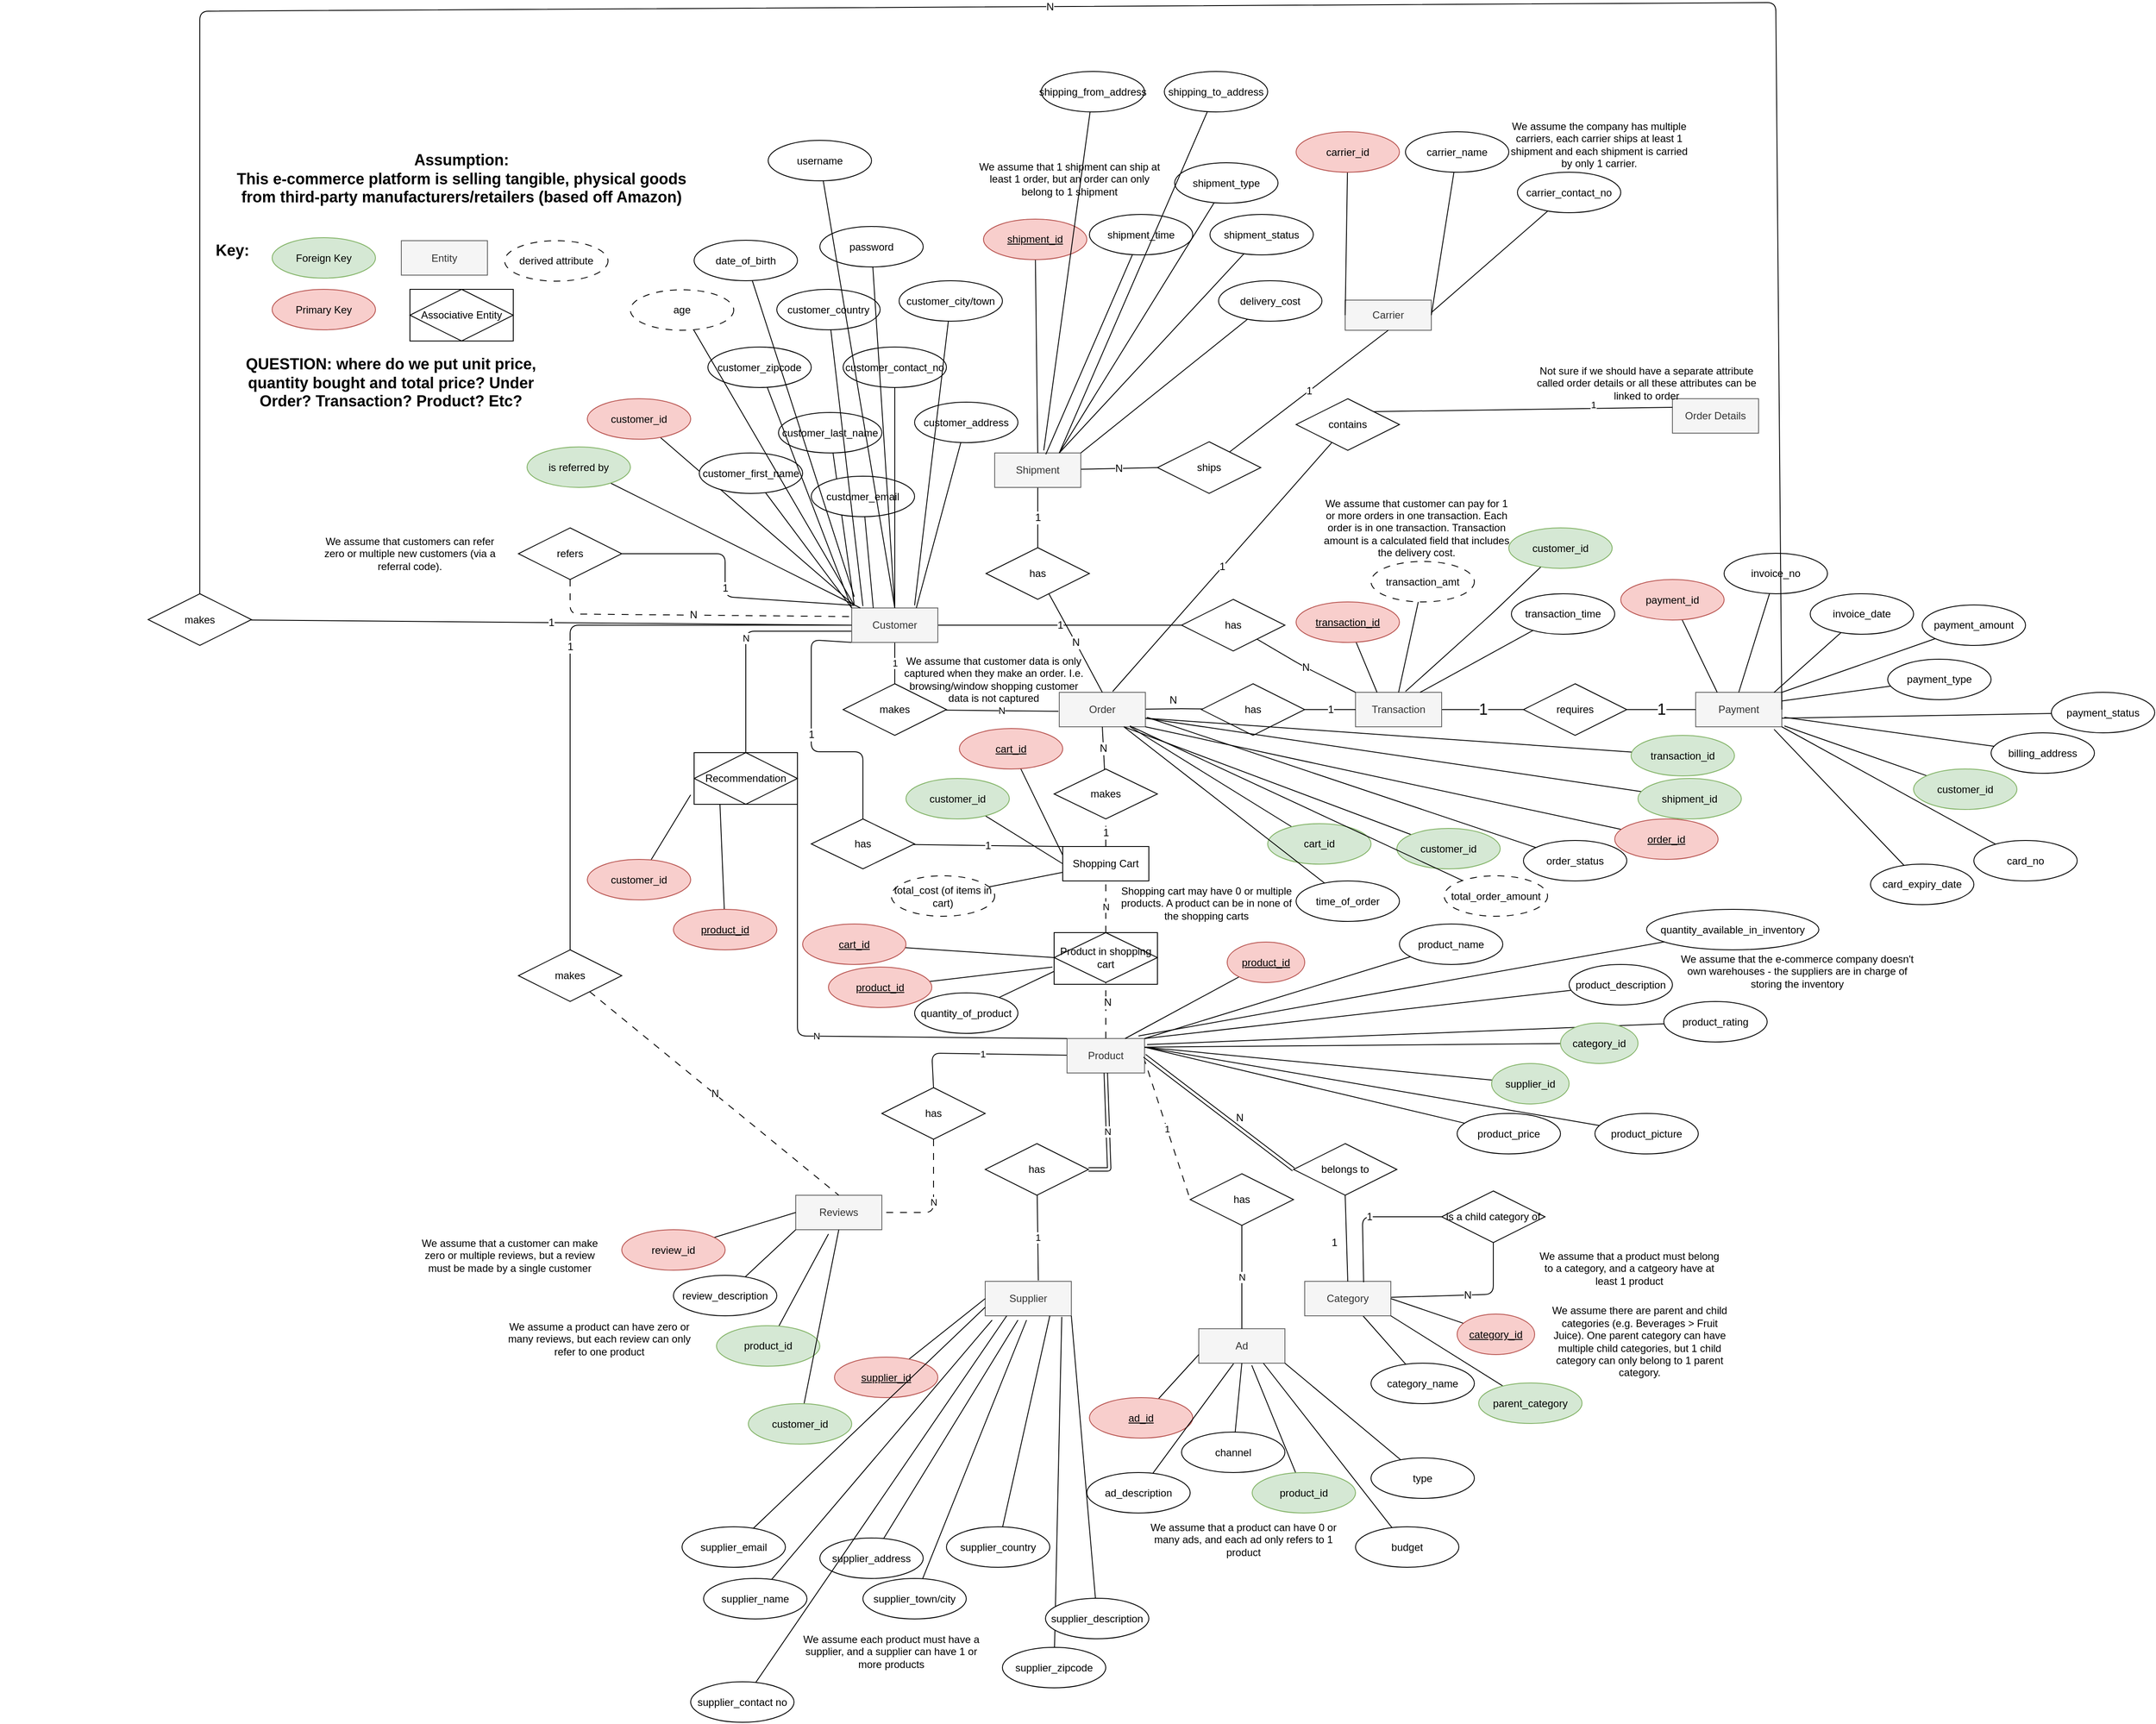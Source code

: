 <mxfile>
    <diagram id="CGE-V-YyImQBMw3J6Rf1" name="Page-1">
        <mxGraphModel dx="2650" dy="1699" grid="1" gridSize="10" guides="1" tooltips="1" connect="1" arrows="1" fold="1" page="1" pageScale="1" pageWidth="850" pageHeight="1100" math="0" shadow="0">
            <root>
                <mxCell id="0"/>
                <mxCell id="1" parent="0"/>
                <mxCell id="259" value="" style="rounded=0;whiteSpace=wrap;html=1;" parent="1" vertex="1">
                    <mxGeometry x="-886" y="-7" width="120" height="60" as="geometry"/>
                </mxCell>
                <mxCell id="159" value="" style="rounded=0;whiteSpace=wrap;html=1;fontSize=12;" parent="1" vertex="1">
                    <mxGeometry x="-138" y="740" width="120" height="60" as="geometry"/>
                </mxCell>
                <mxCell id="66" value="1" style="edgeStyle=none;html=1;entryX=0.5;entryY=0;entryDx=0;entryDy=0;endArrow=none;endFill=0;" parent="1" source="2" target="64" edge="1">
                    <mxGeometry relative="1" as="geometry"/>
                </mxCell>
                <mxCell id="68" value="N" style="edgeStyle=none;html=1;entryX=0.5;entryY=0;entryDx=0;entryDy=0;endArrow=none;endFill=0;" parent="1" target="34" edge="1">
                    <mxGeometry relative="1" as="geometry">
                        <Array as="points">
                            <mxPoint x="-496" y="390"/>
                        </Array>
                        <mxPoint x="-370" y="390" as="sourcePoint"/>
                    </mxGeometry>
                </mxCell>
                <mxCell id="214" value="1" style="edgeStyle=none;html=1;entryX=0.5;entryY=0;entryDx=0;entryDy=0;fontSize=12;endArrow=none;endFill=0;exitX=0;exitY=1;exitDx=0;exitDy=0;" parent="1" source="2" target="212" edge="1">
                    <mxGeometry relative="1" as="geometry">
                        <Array as="points">
                            <mxPoint x="-420" y="400"/>
                            <mxPoint x="-420" y="530"/>
                            <mxPoint x="-360" y="530"/>
                        </Array>
                    </mxGeometry>
                </mxCell>
                <mxCell id="219" value="1" style="edgeStyle=none;html=1;fontSize=12;endArrow=none;endFill=0;" parent="1" source="2" target="216" edge="1">
                    <mxGeometry relative="1" as="geometry"/>
                </mxCell>
                <mxCell id="251" value="1" style="edgeStyle=none;html=1;entryX=1;entryY=0.5;entryDx=0;entryDy=0;fontSize=12;endArrow=none;endFill=0;" parent="1" target="248" edge="1">
                    <mxGeometry relative="1" as="geometry">
                        <mxPoint x="-370" y="360" as="sourcePoint"/>
                        <Array as="points">
                            <mxPoint x="-520" y="350"/>
                            <mxPoint x="-520" y="300"/>
                        </Array>
                    </mxGeometry>
                </mxCell>
                <mxCell id="2" value="Customer" style="whiteSpace=wrap;html=1;align=center;fillColor=#f5f5f5;fontColor=#333333;strokeColor=#666666;" parent="1" vertex="1">
                    <mxGeometry x="-373" y="363" width="100" height="40" as="geometry"/>
                </mxCell>
                <mxCell id="41" value="1" style="edgeStyle=none;html=1;entryX=0.5;entryY=0;entryDx=0;entryDy=0;endArrow=none;endFill=0;" parent="1" source="3" target="40" edge="1">
                    <mxGeometry relative="1" as="geometry">
                        <Array as="points">
                            <mxPoint x="-280" y="880"/>
                        </Array>
                    </mxGeometry>
                </mxCell>
                <mxCell id="56" value="1" style="edgeStyle=none;html=1;entryX=0;entryY=0.5;entryDx=0;entryDy=0;endArrow=none;endFill=0;dashed=1;dashPattern=8 8;" parent="1" target="55" edge="1">
                    <mxGeometry relative="1" as="geometry">
                        <mxPoint x="-34" y="885" as="sourcePoint"/>
                    </mxGeometry>
                </mxCell>
                <mxCell id="83" style="edgeStyle=none;html=1;entryX=0.5;entryY=1;entryDx=0;entryDy=0;fontSize=18;endArrow=none;endFill=0;dashed=1;dashPattern=8 8;" parent="1" source="3" target="49" edge="1">
                    <mxGeometry relative="1" as="geometry"/>
                </mxCell>
                <mxCell id="99" value="N" style="edgeLabel;html=1;align=center;verticalAlign=middle;resizable=0;points=[];fontSize=12;" parent="83" vertex="1" connectable="0">
                    <mxGeometry x="0.297" y="-2" relative="1" as="geometry">
                        <mxPoint as="offset"/>
                    </mxGeometry>
                </mxCell>
                <mxCell id="3" value="Product" style="whiteSpace=wrap;html=1;align=center;fillColor=#f5f5f5;fontColor=#333333;strokeColor=#666666;" parent="1" vertex="1">
                    <mxGeometry x="-123" y="863" width="90" height="40" as="geometry"/>
                </mxCell>
                <mxCell id="78" value="N" style="edgeStyle=none;html=1;fontSize=12;endArrow=none;endFill=0;" parent="1" source="4" target="77" edge="1">
                    <mxGeometry x="-0.033" y="10" relative="1" as="geometry">
                        <Array as="points">
                            <mxPoint x="10" y="480"/>
                        </Array>
                        <mxPoint as="offset"/>
                    </mxGeometry>
                </mxCell>
                <mxCell id="4" value="Order" style="whiteSpace=wrap;html=1;align=center;fillColor=#f5f5f5;fontColor=#333333;strokeColor=#666666;" parent="1" vertex="1">
                    <mxGeometry x="-132" y="461" width="100" height="40" as="geometry"/>
                </mxCell>
                <mxCell id="7" value="Supplier" style="whiteSpace=wrap;html=1;align=center;fillColor=#f5f5f5;fontColor=#333333;strokeColor=#666666;" parent="1" vertex="1">
                    <mxGeometry x="-218" y="1145" width="100" height="40" as="geometry"/>
                </mxCell>
                <mxCell id="102" style="edgeStyle=none;html=1;endArrow=none;endFill=0;" parent="1" source="8" target="101" edge="1">
                    <mxGeometry relative="1" as="geometry"/>
                </mxCell>
                <mxCell id="235" value="N" style="edgeStyle=none;html=1;entryX=0.5;entryY=1;entryDx=0;entryDy=0;fontSize=12;endArrow=none;endFill=0;" parent="1" source="8" target="234" edge="1">
                    <mxGeometry relative="1" as="geometry">
                        <Array as="points">
                            <mxPoint x="372" y="1160"/>
                        </Array>
                    </mxGeometry>
                </mxCell>
                <mxCell id="8" value="Category" style="whiteSpace=wrap;html=1;align=center;fillColor=#f5f5f5;fontColor=#333333;strokeColor=#666666;" parent="1" vertex="1">
                    <mxGeometry x="153" y="1145" width="100" height="40" as="geometry"/>
                </mxCell>
                <mxCell id="9" value="Ad" style="whiteSpace=wrap;html=1;align=center;fillColor=#f5f5f5;fontColor=#333333;strokeColor=#666666;" parent="1" vertex="1">
                    <mxGeometry x="30" y="1200" width="100" height="40" as="geometry"/>
                </mxCell>
                <mxCell id="10" value="belongs to" style="shape=rhombus;perimeter=rhombusPerimeter;whiteSpace=wrap;html=1;align=center;" parent="1" vertex="1">
                    <mxGeometry x="140" y="985" width="120" height="60" as="geometry"/>
                </mxCell>
                <mxCell id="21" value="" style="endArrow=none;html=1;rounded=0;exitX=0.5;exitY=1;exitDx=0;exitDy=0;entryX=0.5;entryY=0;entryDx=0;entryDy=0;" parent="1" source="10" target="8" edge="1">
                    <mxGeometry relative="1" as="geometry">
                        <mxPoint x="162" y="903" as="sourcePoint"/>
                        <mxPoint x="322" y="903" as="targetPoint"/>
                    </mxGeometry>
                </mxCell>
                <mxCell id="22" value="1" style="resizable=0;html=1;align=right;verticalAlign=bottom;" parent="21" connectable="0" vertex="1">
                    <mxGeometry x="1" relative="1" as="geometry">
                        <mxPoint x="-11" y="-36" as="offset"/>
                    </mxGeometry>
                </mxCell>
                <mxCell id="23" value="" style="endArrow=none;html=1;rounded=0;exitX=0;exitY=0.5;exitDx=0;exitDy=0;entryX=1;entryY=0.5;entryDx=0;entryDy=0;shape=link;" parent="1" source="10" target="3" edge="1">
                    <mxGeometry relative="1" as="geometry">
                        <mxPoint x="-28" y="883" as="sourcePoint"/>
                        <mxPoint x="42" y="933" as="targetPoint"/>
                        <Array as="points"/>
                    </mxGeometry>
                </mxCell>
                <mxCell id="24" value="N" style="resizable=0;html=1;align=right;verticalAlign=bottom;" parent="23" connectable="0" vertex="1">
                    <mxGeometry x="1" relative="1" as="geometry">
                        <mxPoint x="115" y="80" as="offset"/>
                    </mxGeometry>
                </mxCell>
                <mxCell id="80" value="1" style="edgeStyle=none;html=1;fontSize=18;endArrow=none;endFill=0;" parent="1" source="25" target="76" edge="1">
                    <mxGeometry relative="1" as="geometry"/>
                </mxCell>
                <mxCell id="25" value="Transaction" style="whiteSpace=wrap;html=1;align=center;fillColor=#f5f5f5;fontColor=#333333;strokeColor=#666666;" parent="1" vertex="1">
                    <mxGeometry x="212" y="461" width="100" height="40" as="geometry"/>
                </mxCell>
                <mxCell id="26" value="Payment" style="whiteSpace=wrap;html=1;align=center;fillColor=#f5f5f5;fontColor=#333333;strokeColor=#666666;" parent="1" vertex="1">
                    <mxGeometry x="607" y="461" width="100" height="40" as="geometry"/>
                </mxCell>
                <mxCell id="27" value="Order Details" style="whiteSpace=wrap;html=1;align=center;fillColor=#f5f5f5;fontColor=#333333;strokeColor=#666666;" parent="1" vertex="1">
                    <mxGeometry x="580" y="120" width="100" height="40" as="geometry"/>
                </mxCell>
                <mxCell id="85" value="1" style="edgeStyle=none;html=1;fontSize=12;endArrow=none;endFill=0;dashed=1;dashPattern=8 8;" parent="1" source="28" target="84" edge="1">
                    <mxGeometry relative="1" as="geometry"/>
                </mxCell>
                <mxCell id="28" value="Shopping Cart" style="whiteSpace=wrap;html=1;align=center;" parent="1" vertex="1">
                    <mxGeometry x="-128" y="640" width="100" height="40" as="geometry"/>
                </mxCell>
                <mxCell id="71" value="1" style="edgeStyle=none;html=1;fontSize=12;endArrow=none;endFill=0;" parent="1" source="29" target="67" edge="1">
                    <mxGeometry relative="1" as="geometry"/>
                </mxCell>
                <mxCell id="224" value="N" style="edgeStyle=none;html=1;entryX=0;entryY=0.5;entryDx=0;entryDy=0;fontSize=12;endArrow=none;endFill=0;" parent="1" source="29" target="223" edge="1">
                    <mxGeometry relative="1" as="geometry"/>
                </mxCell>
                <mxCell id="29" value="Shipment" style="whiteSpace=wrap;html=1;align=center;fillColor=#f5f5f5;fontColor=#333333;strokeColor=#666666;" parent="1" vertex="1">
                    <mxGeometry x="-207" y="183" width="100" height="40" as="geometry"/>
                </mxCell>
                <mxCell id="30" value="Reviews" style="whiteSpace=wrap;html=1;align=center;fillColor=#f5f5f5;fontColor=#333333;strokeColor=#666666;" parent="1" vertex="1">
                    <mxGeometry x="-438" y="1045" width="100" height="40" as="geometry"/>
                </mxCell>
                <mxCell id="33" value="" style="rounded=0;whiteSpace=wrap;html=1;" parent="1" vertex="1">
                    <mxGeometry x="-556" y="531" width="120" height="60" as="geometry"/>
                </mxCell>
                <mxCell id="69" value="N" style="edgeStyle=none;html=1;entryX=0;entryY=0;entryDx=0;entryDy=0;exitX=1;exitY=1;exitDx=0;exitDy=0;endArrow=none;endFill=0;" parent="1" source="33" target="3" edge="1">
                    <mxGeometry relative="1" as="geometry">
                        <Array as="points">
                            <mxPoint x="-436" y="860"/>
                        </Array>
                    </mxGeometry>
                </mxCell>
                <mxCell id="34" value="Recommendation" style="rhombus;whiteSpace=wrap;html=1;" parent="1" vertex="1">
                    <mxGeometry x="-556" y="531" width="120" height="60" as="geometry"/>
                </mxCell>
                <mxCell id="42" value="N" style="edgeStyle=none;html=1;entryX=1;entryY=0.5;entryDx=0;entryDy=0;endArrow=none;endFill=0;dashed=1;dashPattern=8 8;" parent="1" source="40" target="30" edge="1">
                    <mxGeometry relative="1" as="geometry">
                        <Array as="points">
                            <mxPoint x="-278" y="1065"/>
                        </Array>
                    </mxGeometry>
                </mxCell>
                <mxCell id="40" value="has&lt;br&gt;" style="shape=rhombus;perimeter=rhombusPerimeter;whiteSpace=wrap;html=1;align=center;" parent="1" vertex="1">
                    <mxGeometry x="-338" y="920" width="120" height="60" as="geometry"/>
                </mxCell>
                <mxCell id="44" value="1" style="edgeStyle=none;html=1;entryX=0.617;entryY=-0.026;entryDx=0;entryDy=0;entryPerimeter=0;endArrow=none;endFill=0;" parent="1" source="43" target="7" edge="1">
                    <mxGeometry relative="1" as="geometry"/>
                </mxCell>
                <mxCell id="47" value="N" style="edgeStyle=none;html=1;entryX=0.5;entryY=1;entryDx=0;entryDy=0;endArrow=none;endFill=0;shape=link;" parent="1" source="43" target="3" edge="1">
                    <mxGeometry relative="1" as="geometry">
                        <Array as="points">
                            <mxPoint x="-74" y="1015"/>
                        </Array>
                    </mxGeometry>
                </mxCell>
                <mxCell id="43" value="has&lt;br&gt;" style="shape=rhombus;perimeter=rhombusPerimeter;whiteSpace=wrap;html=1;align=center;" parent="1" vertex="1">
                    <mxGeometry x="-218" y="985" width="120" height="60" as="geometry"/>
                </mxCell>
                <mxCell id="51" value="N" style="edgeStyle=none;html=1;endArrow=none;endFill=0;dashed=1;dashPattern=8 8;" parent="1" source="49" target="28" edge="1">
                    <mxGeometry relative="1" as="geometry"/>
                </mxCell>
                <mxCell id="49" value="Product in shopping cart" style="shape=rhombus;perimeter=rhombusPerimeter;whiteSpace=wrap;html=1;align=center;" parent="1" vertex="1">
                    <mxGeometry x="-138" y="740" width="120" height="58" as="geometry"/>
                </mxCell>
                <mxCell id="57" value="N" style="edgeStyle=none;html=1;entryX=0.5;entryY=0;entryDx=0;entryDy=0;endArrow=none;endFill=0;" parent="1" source="55" target="9" edge="1">
                    <mxGeometry relative="1" as="geometry"/>
                </mxCell>
                <mxCell id="55" value="has" style="shape=rhombus;perimeter=rhombusPerimeter;whiteSpace=wrap;html=1;align=center;" parent="1" vertex="1">
                    <mxGeometry x="20" y="1020" width="120" height="60" as="geometry"/>
                </mxCell>
                <mxCell id="65" value="N" style="edgeStyle=none;html=1;endArrow=none;endFill=0;" parent="1" source="64" edge="1">
                    <mxGeometry relative="1" as="geometry">
                        <mxPoint x="-133" y="483" as="targetPoint"/>
                    </mxGeometry>
                </mxCell>
                <mxCell id="64" value="makes" style="shape=rhombus;perimeter=rhombusPerimeter;whiteSpace=wrap;html=1;align=center;" parent="1" vertex="1">
                    <mxGeometry x="-383" y="451" width="120" height="60" as="geometry"/>
                </mxCell>
                <mxCell id="72" value="N" style="edgeStyle=none;html=1;entryX=0.5;entryY=0;entryDx=0;entryDy=0;fontSize=12;endArrow=none;endFill=0;" parent="1" source="67" target="4" edge="1">
                    <mxGeometry relative="1" as="geometry">
                        <Array as="points">
                            <mxPoint x="-113" y="403"/>
                        </Array>
                    </mxGeometry>
                </mxCell>
                <mxCell id="67" value="has" style="shape=rhombus;perimeter=rhombusPerimeter;whiteSpace=wrap;html=1;align=center;" parent="1" vertex="1">
                    <mxGeometry x="-217" y="293" width="120" height="60" as="geometry"/>
                </mxCell>
                <mxCell id="70" value="Assumption:&lt;br style=&quot;font-size: 18px;&quot;&gt;This e-commerce platform is selling tangible, physical goods from third-party manufacturers/retailers (based off Amazon)" style="text;html=1;strokeColor=none;fillColor=none;align=center;verticalAlign=middle;whiteSpace=wrap;rounded=0;fontSize=18;fontStyle=1" parent="1" vertex="1">
                    <mxGeometry x="-1096" y="-150" width="540" height="30" as="geometry"/>
                </mxCell>
                <mxCell id="75" style="edgeStyle=none;html=1;exitX=1;exitY=0;exitDx=0;exitDy=0;entryX=0;entryY=0.25;entryDx=0;entryDy=0;fontSize=18;endArrow=none;endFill=0;" parent="1" source="73" target="27" edge="1">
                    <mxGeometry relative="1" as="geometry"/>
                </mxCell>
                <mxCell id="100" value="1" style="edgeLabel;html=1;align=center;verticalAlign=middle;resizable=0;points=[];" parent="75" vertex="1" connectable="0">
                    <mxGeometry x="0.471" y="5" relative="1" as="geometry">
                        <mxPoint as="offset"/>
                    </mxGeometry>
                </mxCell>
                <mxCell id="173" value="1" style="edgeStyle=none;html=1;fontSize=12;endArrow=none;endFill=0;" parent="1" source="73" edge="1">
                    <mxGeometry relative="1" as="geometry">
                        <mxPoint x="-70" y="460" as="targetPoint"/>
                    </mxGeometry>
                </mxCell>
                <mxCell id="73" value="contains" style="shape=rhombus;perimeter=rhombusPerimeter;whiteSpace=wrap;html=1;align=center;" parent="1" vertex="1">
                    <mxGeometry x="143" y="120" width="120" height="60" as="geometry"/>
                </mxCell>
                <mxCell id="81" value="1" style="edgeStyle=none;html=1;entryX=0;entryY=0.5;entryDx=0;entryDy=0;fontSize=18;endArrow=none;endFill=0;" parent="1" source="76" target="26" edge="1">
                    <mxGeometry relative="1" as="geometry"/>
                </mxCell>
                <mxCell id="76" value="requires" style="shape=rhombus;perimeter=rhombusPerimeter;whiteSpace=wrap;html=1;align=center;" parent="1" vertex="1">
                    <mxGeometry x="407" y="451" width="120" height="60" as="geometry"/>
                </mxCell>
                <mxCell id="79" value="1" style="edgeStyle=none;html=1;entryX=0;entryY=0.5;entryDx=0;entryDy=0;fontSize=12;endArrow=none;endFill=0;" parent="1" source="77" target="25" edge="1">
                    <mxGeometry relative="1" as="geometry"/>
                </mxCell>
                <mxCell id="77" value="has" style="shape=rhombus;perimeter=rhombusPerimeter;whiteSpace=wrap;html=1;align=center;" parent="1" vertex="1">
                    <mxGeometry x="33" y="451" width="120" height="60" as="geometry"/>
                </mxCell>
                <mxCell id="86" value="N" style="edgeStyle=none;html=1;fontSize=12;endArrow=none;endFill=0;entryX=0.5;entryY=1;entryDx=0;entryDy=0;" parent="1" source="84" target="4" edge="1">
                    <mxGeometry relative="1" as="geometry">
                        <mxPoint x="-78" y="510" as="targetPoint"/>
                    </mxGeometry>
                </mxCell>
                <mxCell id="84" value="makes" style="shape=rhombus;perimeter=rhombusPerimeter;whiteSpace=wrap;html=1;align=center;" parent="1" vertex="1">
                    <mxGeometry x="-138" y="550" width="120" height="58" as="geometry"/>
                </mxCell>
                <mxCell id="94" style="edgeStyle=none;html=1;entryX=0.75;entryY=0;entryDx=0;entryDy=0;fontSize=12;endArrow=none;endFill=0;" parent="1" source="87" target="3" edge="1">
                    <mxGeometry relative="1" as="geometry"/>
                </mxCell>
                <mxCell id="87" value="product_id" style="ellipse;whiteSpace=wrap;html=1;fontSize=12;fontStyle=4;fillColor=#f8cecc;strokeColor=#b85450;" parent="1" vertex="1">
                    <mxGeometry x="63" y="751" width="90" height="47" as="geometry"/>
                </mxCell>
                <mxCell id="90" value="1" style="edgeStyle=none;html=1;entryX=0;entryY=0.5;entryDx=0;entryDy=0;fontSize=12;endArrow=none;endFill=0;" parent="1" source="89" target="2" edge="1">
                    <mxGeometry relative="1" as="geometry">
                        <Array as="points">
                            <mxPoint x="-700" y="383"/>
                        </Array>
                    </mxGeometry>
                </mxCell>
                <mxCell id="91" value="N" style="edgeStyle=none;html=1;entryX=0.5;entryY=0;entryDx=0;entryDy=0;fontSize=12;endArrow=none;endFill=0;dashed=1;dashPattern=8 8;" parent="1" source="89" target="30" edge="1">
                    <mxGeometry relative="1" as="geometry"/>
                </mxCell>
                <mxCell id="89" value="makes" style="shape=rhombus;perimeter=rhombusPerimeter;whiteSpace=wrap;html=1;align=center;" parent="1" vertex="1">
                    <mxGeometry x="-760" y="760" width="120" height="60" as="geometry"/>
                </mxCell>
                <mxCell id="95" style="edgeStyle=none;html=1;entryX=1;entryY=0;entryDx=0;entryDy=0;fontSize=12;endArrow=none;endFill=0;" parent="1" source="92" target="3" edge="1">
                    <mxGeometry relative="1" as="geometry"/>
                </mxCell>
                <mxCell id="96" style="edgeStyle=none;html=1;entryX=1;entryY=0.25;entryDx=0;entryDy=0;fontSize=12;endArrow=none;endFill=0;" parent="1" source="93" target="3" edge="1">
                    <mxGeometry relative="1" as="geometry"/>
                </mxCell>
                <mxCell id="98" style="edgeStyle=none;html=1;entryX=1;entryY=0.5;entryDx=0;entryDy=0;fontSize=12;endArrow=none;endFill=0;" parent="1" source="97" target="8" edge="1">
                    <mxGeometry relative="1" as="geometry"/>
                </mxCell>
                <mxCell id="97" value="category_id" style="ellipse;whiteSpace=wrap;html=1;fontSize=12;fontStyle=4;fillColor=#f8cecc;strokeColor=#b85450;" parent="1" vertex="1">
                    <mxGeometry x="330" y="1183" width="90" height="47" as="geometry"/>
                </mxCell>
                <mxCell id="101" value="category_name" style="ellipse;whiteSpace=wrap;html=1;fontSize=12;" parent="1" vertex="1">
                    <mxGeometry x="230" y="1240" width="120" height="47" as="geometry"/>
                </mxCell>
                <mxCell id="104" style="edgeStyle=none;html=1;entryX=1;entryY=0;entryDx=0;entryDy=0;endArrow=none;endFill=0;" parent="1" source="103" target="3" edge="1">
                    <mxGeometry relative="1" as="geometry"/>
                </mxCell>
                <mxCell id="103" value="product_name" style="ellipse;whiteSpace=wrap;html=1;fontSize=12;" parent="1" vertex="1">
                    <mxGeometry x="263" y="730" width="120" height="47" as="geometry"/>
                </mxCell>
                <mxCell id="92" value="product_description" style="ellipse;whiteSpace=wrap;html=1;fontSize=12;" parent="1" vertex="1">
                    <mxGeometry x="460" y="777" width="120" height="47" as="geometry"/>
                </mxCell>
                <mxCell id="107" style="edgeStyle=none;html=1;entryX=1;entryY=0.25;entryDx=0;entryDy=0;endArrow=none;endFill=0;" parent="1" source="105" target="3" edge="1">
                    <mxGeometry relative="1" as="geometry"/>
                </mxCell>
                <mxCell id="105" value="product_price" style="ellipse;whiteSpace=wrap;html=1;fontSize=12;" parent="1" vertex="1">
                    <mxGeometry x="330" y="950" width="120" height="47" as="geometry"/>
                </mxCell>
                <mxCell id="108" style="edgeStyle=none;html=1;endArrow=none;endFill=0;" parent="1" source="106" edge="1">
                    <mxGeometry relative="1" as="geometry">
                        <mxPoint x="-30" y="870" as="targetPoint"/>
                    </mxGeometry>
                </mxCell>
                <mxCell id="106" value="product_rating" style="ellipse;whiteSpace=wrap;html=1;fontSize=12;" parent="1" vertex="1">
                    <mxGeometry x="570" y="820" width="120" height="47" as="geometry"/>
                </mxCell>
                <mxCell id="93" value="category_id" style="ellipse;whiteSpace=wrap;html=1;fontSize=12;fillColor=#d5e8d4;strokeColor=#82b366;" parent="1" vertex="1">
                    <mxGeometry x="450" y="845" width="90" height="47" as="geometry"/>
                </mxCell>
                <mxCell id="116" style="edgeStyle=none;html=1;entryX=0;entryY=0.75;entryDx=0;entryDy=0;endArrow=none;endFill=0;" parent="1" source="109" target="9" edge="1">
                    <mxGeometry relative="1" as="geometry"/>
                </mxCell>
                <mxCell id="109" value="ad_id" style="ellipse;whiteSpace=wrap;html=1;fontSize=12;fontStyle=4;fillColor=#f8cecc;strokeColor=#b85450;" parent="1" vertex="1">
                    <mxGeometry x="-97" y="1280" width="120" height="47" as="geometry"/>
                </mxCell>
                <mxCell id="118" style="edgeStyle=none;html=1;entryX=0.75;entryY=1;entryDx=0;entryDy=0;endArrow=none;endFill=0;" parent="1" source="110" target="9" edge="1">
                    <mxGeometry relative="1" as="geometry"/>
                </mxCell>
                <mxCell id="110" value="budget" style="ellipse;whiteSpace=wrap;html=1;fontSize=12;" parent="1" vertex="1">
                    <mxGeometry x="212" y="1430" width="120" height="47" as="geometry"/>
                </mxCell>
                <mxCell id="117" style="edgeStyle=none;html=1;entryX=0.5;entryY=1;entryDx=0;entryDy=0;endArrow=none;endFill=0;" parent="1" source="111" target="9" edge="1">
                    <mxGeometry relative="1" as="geometry"/>
                </mxCell>
                <mxCell id="111" value="channel" style="ellipse;whiteSpace=wrap;html=1;fontSize=12;" parent="1" vertex="1">
                    <mxGeometry x="10" y="1320" width="120" height="47" as="geometry"/>
                </mxCell>
                <mxCell id="115" style="edgeStyle=none;html=1;entryX=0.404;entryY=1.014;entryDx=0;entryDy=0;entryPerimeter=0;endArrow=none;endFill=0;" parent="1" source="112" target="9" edge="1">
                    <mxGeometry relative="1" as="geometry"/>
                </mxCell>
                <mxCell id="112" value="ad_description" style="ellipse;whiteSpace=wrap;html=1;fontSize=12;" parent="1" vertex="1">
                    <mxGeometry x="-100" y="1367" width="120" height="47" as="geometry"/>
                </mxCell>
                <mxCell id="114" value="We assume that a product can have 0 or many ads, and each ad only refers to 1 product" style="text;html=1;strokeColor=none;fillColor=none;align=center;verticalAlign=middle;whiteSpace=wrap;rounded=0;" parent="1" vertex="1">
                    <mxGeometry x="-28" y="1430" width="220" height="30" as="geometry"/>
                </mxCell>
                <mxCell id="120" style="edgeStyle=none;html=1;entryX=0.615;entryY=1.06;entryDx=0;entryDy=0;entryPerimeter=0;endArrow=none;endFill=0;" parent="1" source="119" target="9" edge="1">
                    <mxGeometry relative="1" as="geometry"/>
                </mxCell>
                <mxCell id="119" value="product_id" style="ellipse;whiteSpace=wrap;html=1;fontSize=12;fillColor=#d5e8d4;strokeColor=#82b366;" parent="1" vertex="1">
                    <mxGeometry x="92" y="1367" width="120" height="47" as="geometry"/>
                </mxCell>
                <mxCell id="123" style="edgeStyle=none;html=1;entryX=0;entryY=0.5;entryDx=0;entryDy=0;endArrow=none;endFill=0;" parent="1" source="121" target="7" edge="1">
                    <mxGeometry relative="1" as="geometry"/>
                </mxCell>
                <mxCell id="121" value="supplier_id" style="ellipse;whiteSpace=wrap;html=1;fontSize=12;fillColor=#f8cecc;strokeColor=#b85450;fontStyle=4" parent="1" vertex="1">
                    <mxGeometry x="-393" y="1233" width="120" height="47" as="geometry"/>
                </mxCell>
                <mxCell id="124" style="edgeStyle=none;html=1;endArrow=none;endFill=0;" parent="1" source="122" edge="1">
                    <mxGeometry relative="1" as="geometry">
                        <mxPoint x="-210" y="1190" as="targetPoint"/>
                    </mxGeometry>
                </mxCell>
                <mxCell id="122" value="supplier_name" style="ellipse;whiteSpace=wrap;html=1;fontSize=12;" parent="1" vertex="1">
                    <mxGeometry x="-545" y="1490" width="120" height="47" as="geometry"/>
                </mxCell>
                <mxCell id="126" style="edgeStyle=none;html=1;entryX=1;entryY=0.25;entryDx=0;entryDy=0;endArrow=none;endFill=0;" parent="1" source="125" target="3" edge="1">
                    <mxGeometry relative="1" as="geometry"/>
                </mxCell>
                <mxCell id="125" value="supplier_id" style="ellipse;whiteSpace=wrap;html=1;fontSize=12;fillColor=#d5e8d4;strokeColor=#82b366;" parent="1" vertex="1">
                    <mxGeometry x="370" y="892" width="90" height="47" as="geometry"/>
                </mxCell>
                <mxCell id="129" style="edgeStyle=none;html=1;entryX=0;entryY=1;entryDx=0;entryDy=0;endArrow=none;endFill=0;" parent="1" source="128" target="30" edge="1">
                    <mxGeometry relative="1" as="geometry"/>
                </mxCell>
                <mxCell id="128" value="review_description" style="ellipse;whiteSpace=wrap;html=1;fontSize=12;" parent="1" vertex="1">
                    <mxGeometry x="-580" y="1138" width="120" height="47" as="geometry"/>
                </mxCell>
                <mxCell id="131" style="edgeStyle=none;html=1;entryX=0;entryY=0.5;entryDx=0;entryDy=0;endArrow=none;endFill=0;" parent="1" source="130" target="30" edge="1">
                    <mxGeometry relative="1" as="geometry"/>
                </mxCell>
                <mxCell id="130" value="review_id" style="ellipse;whiteSpace=wrap;html=1;fontSize=12;fillColor=#f8cecc;strokeColor=#b85450;" parent="1" vertex="1">
                    <mxGeometry x="-640" y="1085" width="120" height="47" as="geometry"/>
                </mxCell>
                <mxCell id="133" style="edgeStyle=none;html=1;entryX=0.38;entryY=1.125;entryDx=0;entryDy=0;entryPerimeter=0;endArrow=none;endFill=0;" parent="1" source="132" target="30" edge="1">
                    <mxGeometry relative="1" as="geometry"/>
                </mxCell>
                <mxCell id="132" value="product_id" style="ellipse;whiteSpace=wrap;html=1;fontSize=12;fillColor=#d5e8d4;strokeColor=#82b366;" parent="1" vertex="1">
                    <mxGeometry x="-530" y="1196.5" width="120" height="47" as="geometry"/>
                </mxCell>
                <mxCell id="134" value="We assume each product must have a supplier, and a supplier can have 1 or more products" style="text;html=1;strokeColor=none;fillColor=none;align=center;verticalAlign=middle;whiteSpace=wrap;rounded=0;" parent="1" vertex="1">
                    <mxGeometry x="-437" y="1560" width="220" height="30" as="geometry"/>
                </mxCell>
                <mxCell id="135" value="We assume a product can have zero or many reviews, but each review can only refer to one product" style="text;html=1;strokeColor=none;fillColor=none;align=center;verticalAlign=middle;whiteSpace=wrap;rounded=0;" parent="1" vertex="1">
                    <mxGeometry x="-776" y="1196.5" width="220" height="30" as="geometry"/>
                </mxCell>
                <mxCell id="136" value="We assume that a customer can make zero or multiple reviews, but a review must be made by a single customer" style="text;html=1;strokeColor=none;fillColor=none;align=center;verticalAlign=middle;whiteSpace=wrap;rounded=0;" parent="1" vertex="1">
                    <mxGeometry x="-880" y="1100" width="220" height="30" as="geometry"/>
                </mxCell>
                <mxCell id="138" style="edgeStyle=none;html=1;entryX=0.5;entryY=1;entryDx=0;entryDy=0;fontSize=12;endArrow=none;endFill=0;" parent="1" source="137" target="30" edge="1">
                    <mxGeometry relative="1" as="geometry"/>
                </mxCell>
                <mxCell id="137" value="customer_id" style="ellipse;whiteSpace=wrap;html=1;fontSize=12;fillColor=#d5e8d4;strokeColor=#82b366;" parent="1" vertex="1">
                    <mxGeometry x="-493" y="1287" width="120" height="47" as="geometry"/>
                </mxCell>
                <mxCell id="152" style="edgeStyle=none;html=1;fontSize=12;endArrow=none;endFill=0;" parent="1" source="139" edge="1">
                    <mxGeometry relative="1" as="geometry">
                        <mxPoint x="-370" y="360" as="targetPoint"/>
                    </mxGeometry>
                </mxCell>
                <mxCell id="139" value="customer_id" style="ellipse;whiteSpace=wrap;html=1;fontSize=12;fillColor=#f8cecc;strokeColor=#b85450;" parent="1" vertex="1">
                    <mxGeometry x="-680" y="120" width="120" height="47" as="geometry"/>
                </mxCell>
                <mxCell id="151" style="edgeStyle=none;html=1;entryX=0;entryY=0;entryDx=0;entryDy=0;fontSize=12;endArrow=none;endFill=0;" parent="1" source="140" target="2" edge="1">
                    <mxGeometry relative="1" as="geometry"/>
                </mxCell>
                <mxCell id="140" value="customer_first_name" style="ellipse;whiteSpace=wrap;html=1;fontSize=12;" parent="1" vertex="1">
                    <mxGeometry x="-550" y="183" width="120" height="47" as="geometry"/>
                </mxCell>
                <mxCell id="150" style="edgeStyle=none;html=1;fontSize=12;endArrow=none;endFill=0;" parent="1" source="142" edge="1">
                    <mxGeometry relative="1" as="geometry">
                        <mxPoint x="-370" y="360" as="targetPoint"/>
                    </mxGeometry>
                </mxCell>
                <mxCell id="142" value="customer_last_name" style="ellipse;whiteSpace=wrap;html=1;fontSize=12;" parent="1" vertex="1">
                    <mxGeometry x="-458" y="136" width="120" height="47" as="geometry"/>
                </mxCell>
                <mxCell id="147" style="edgeStyle=none;html=1;entryX=0.25;entryY=0;entryDx=0;entryDy=0;fontSize=12;endArrow=none;endFill=0;" parent="1" source="143" target="2" edge="1">
                    <mxGeometry relative="1" as="geometry"/>
                </mxCell>
                <mxCell id="143" value="customer_email" style="ellipse;whiteSpace=wrap;html=1;fontSize=12;" parent="1" vertex="1">
                    <mxGeometry x="-420" y="210" width="120" height="47" as="geometry"/>
                </mxCell>
                <mxCell id="146" value="" style="edgeStyle=none;html=1;fontSize=12;endArrow=none;endFill=0;" parent="1" source="144" target="2" edge="1">
                    <mxGeometry relative="1" as="geometry"/>
                </mxCell>
                <mxCell id="144" value="customer_contact_no" style="ellipse;whiteSpace=wrap;html=1;fontSize=12;" parent="1" vertex="1">
                    <mxGeometry x="-383" y="60" width="120" height="47" as="geometry"/>
                </mxCell>
                <mxCell id="148" style="edgeStyle=none;html=1;entryX=0.75;entryY=0;entryDx=0;entryDy=0;fontSize=12;endArrow=none;endFill=0;" parent="1" source="145" target="2" edge="1">
                    <mxGeometry relative="1" as="geometry"/>
                </mxCell>
                <mxCell id="145" value="customer_address" style="ellipse;whiteSpace=wrap;html=1;fontSize=12;" parent="1" vertex="1">
                    <mxGeometry x="-300" y="124" width="120" height="47" as="geometry"/>
                </mxCell>
                <mxCell id="154" style="edgeStyle=none;html=1;entryX=1;entryY=1;entryDx=0;entryDy=0;fontSize=12;endArrow=none;endFill=0;" parent="1" source="153" target="4" edge="1">
                    <mxGeometry relative="1" as="geometry"/>
                </mxCell>
                <mxCell id="153" value="order_id" style="ellipse;whiteSpace=wrap;html=1;fontSize=12;fillColor=#f8cecc;strokeColor=#b85450;fontStyle=4" parent="1" vertex="1">
                    <mxGeometry x="513" y="608" width="120" height="47" as="geometry"/>
                </mxCell>
                <mxCell id="156" style="edgeStyle=none;html=1;entryX=0.75;entryY=1;entryDx=0;entryDy=0;fontSize=12;endArrow=none;endFill=0;" parent="1" source="155" target="4" edge="1">
                    <mxGeometry relative="1" as="geometry"/>
                </mxCell>
                <mxCell id="155" value="customer_id" style="ellipse;whiteSpace=wrap;html=1;fontSize=12;fillColor=#d5e8d4;strokeColor=#82b366;" parent="1" vertex="1">
                    <mxGeometry x="260" y="619" width="120" height="47" as="geometry"/>
                </mxCell>
                <mxCell id="158" style="edgeStyle=none;html=1;entryX=0;entryY=0.25;entryDx=0;entryDy=0;fontSize=12;endArrow=none;endFill=0;" parent="1" source="157" target="28" edge="1">
                    <mxGeometry relative="1" as="geometry"/>
                </mxCell>
                <mxCell id="157" value="cart_id" style="ellipse;whiteSpace=wrap;html=1;fontSize=12;fillColor=#f8cecc;strokeColor=#b85450;fontStyle=4" parent="1" vertex="1">
                    <mxGeometry x="-248" y="503" width="120" height="47" as="geometry"/>
                </mxCell>
                <mxCell id="162" style="edgeStyle=none;html=1;entryX=0;entryY=0.5;entryDx=0;entryDy=0;fontSize=12;endArrow=none;endFill=0;" parent="1" source="160" target="49" edge="1">
                    <mxGeometry relative="1" as="geometry"/>
                </mxCell>
                <mxCell id="160" value="cart_id" style="ellipse;whiteSpace=wrap;html=1;fontSize=12;fillColor=#f8cecc;strokeColor=#b85450;fontStyle=4" parent="1" vertex="1">
                    <mxGeometry x="-430" y="730" width="120" height="47" as="geometry"/>
                </mxCell>
                <mxCell id="163" style="edgeStyle=none;html=1;fontSize=12;endArrow=none;endFill=0;" parent="1" source="161" edge="1">
                    <mxGeometry relative="1" as="geometry">
                        <mxPoint x="-140" y="780" as="targetPoint"/>
                    </mxGeometry>
                </mxCell>
                <mxCell id="161" value="product_id" style="ellipse;whiteSpace=wrap;html=1;fontSize=12;fillColor=#f8cecc;strokeColor=#b85450;fontStyle=4" parent="1" vertex="1">
                    <mxGeometry x="-400" y="780" width="120" height="47" as="geometry"/>
                </mxCell>
                <mxCell id="165" style="edgeStyle=none;html=1;fontSize=12;endArrow=none;endFill=0;" parent="1" source="164" target="4" edge="1">
                    <mxGeometry relative="1" as="geometry"/>
                </mxCell>
                <mxCell id="164" value="cart_id" style="ellipse;whiteSpace=wrap;html=1;fontSize=12;fillColor=#d5e8d4;strokeColor=#82b366;" parent="1" vertex="1">
                    <mxGeometry x="110" y="613.5" width="120" height="47" as="geometry"/>
                </mxCell>
                <mxCell id="167" style="edgeStyle=none;html=1;fontSize=12;endArrow=none;endFill=0;" parent="1" source="166" edge="1">
                    <mxGeometry relative="1" as="geometry">
                        <mxPoint x="-560" y="580" as="targetPoint"/>
                    </mxGeometry>
                </mxCell>
                <mxCell id="166" value="customer_id" style="ellipse;whiteSpace=wrap;html=1;fontSize=12;fillColor=#f8cecc;strokeColor=#b85450;" parent="1" vertex="1">
                    <mxGeometry x="-680" y="655" width="120" height="47" as="geometry"/>
                </mxCell>
                <mxCell id="169" style="edgeStyle=none;html=1;entryX=0.25;entryY=1;entryDx=0;entryDy=0;fontSize=12;endArrow=none;endFill=0;" parent="1" source="168" target="33" edge="1">
                    <mxGeometry relative="1" as="geometry"/>
                </mxCell>
                <mxCell id="168" value="product_id" style="ellipse;whiteSpace=wrap;html=1;fontSize=12;fillColor=#f8cecc;strokeColor=#b85450;fontStyle=4" parent="1" vertex="1">
                    <mxGeometry x="-580" y="713" width="120" height="47" as="geometry"/>
                </mxCell>
                <mxCell id="170" value="We assume that a product must belong to a category, and a catgeory have at least 1 product" style="text;html=1;strokeColor=none;fillColor=none;align=center;verticalAlign=middle;whiteSpace=wrap;rounded=0;" parent="1" vertex="1">
                    <mxGeometry x="420" y="1115" width="220" height="30" as="geometry"/>
                </mxCell>
                <mxCell id="171" value="We assume that 1 shipment can ship at least 1 order, but an order can only belong to 1 shipment" style="text;html=1;strokeColor=none;fillColor=none;align=center;verticalAlign=middle;whiteSpace=wrap;rounded=0;" parent="1" vertex="1">
                    <mxGeometry x="-230" y="-150" width="220" height="30" as="geometry"/>
                </mxCell>
                <mxCell id="175" style="edgeStyle=none;html=1;entryX=0.5;entryY=0;entryDx=0;entryDy=0;fontSize=12;endArrow=none;endFill=0;" parent="1" source="174" target="29" edge="1">
                    <mxGeometry relative="1" as="geometry"/>
                </mxCell>
                <mxCell id="174" value="shipment_id" style="ellipse;whiteSpace=wrap;html=1;fontSize=12;fillColor=#f8cecc;strokeColor=#b85450;fontStyle=4" parent="1" vertex="1">
                    <mxGeometry x="-220" y="-88.5" width="120" height="47" as="geometry"/>
                </mxCell>
                <mxCell id="177" style="edgeStyle=none;html=1;fontSize=12;endArrow=none;endFill=0;entryX=0.594;entryY=0.039;entryDx=0;entryDy=0;entryPerimeter=0;" parent="1" source="176" target="29" edge="1">
                    <mxGeometry relative="1" as="geometry">
                        <mxPoint x="-140" y="180" as="targetPoint"/>
                    </mxGeometry>
                </mxCell>
                <mxCell id="176" value="shipment_time" style="ellipse;whiteSpace=wrap;html=1;fontSize=12;" parent="1" vertex="1">
                    <mxGeometry x="-97" y="-94" width="120" height="47" as="geometry"/>
                </mxCell>
                <mxCell id="179" style="edgeStyle=none;html=1;entryX=0.75;entryY=1;entryDx=0;entryDy=0;fontSize=12;endArrow=none;endFill=0;" parent="1" source="178" target="4" edge="1">
                    <mxGeometry relative="1" as="geometry"/>
                </mxCell>
                <mxCell id="178" value="time_of_order" style="ellipse;whiteSpace=wrap;html=1;fontSize=12;" parent="1" vertex="1">
                    <mxGeometry x="143" y="680" width="120" height="47" as="geometry"/>
                </mxCell>
                <mxCell id="181" style="edgeStyle=none;html=1;entryX=0.25;entryY=0;entryDx=0;entryDy=0;fontSize=12;endArrow=none;endFill=0;" parent="1" source="180" target="25" edge="1">
                    <mxGeometry relative="1" as="geometry"/>
                </mxCell>
                <mxCell id="180" value="transaction_id" style="ellipse;whiteSpace=wrap;html=1;fontSize=12;fillColor=#f8cecc;strokeColor=#b85450;fontStyle=4" parent="1" vertex="1">
                    <mxGeometry x="143" y="356" width="120" height="47" as="geometry"/>
                </mxCell>
                <mxCell id="183" style="edgeStyle=none;html=1;entryX=0.5;entryY=0;entryDx=0;entryDy=0;fontSize=12;endArrow=none;endFill=0;" parent="1" source="182" target="25" edge="1">
                    <mxGeometry relative="1" as="geometry"/>
                </mxCell>
                <mxCell id="182" value="transaction_amt" style="ellipse;whiteSpace=wrap;html=1;fontSize=12;dashed=1;dashPattern=8 8;" parent="1" vertex="1">
                    <mxGeometry x="230" y="309" width="120" height="47" as="geometry"/>
                </mxCell>
                <mxCell id="184" value="We assume that customer can pay for 1 or more orders in one transaction. Each order is in one transaction. Transaction amount is a calculated field that includes the delivery cost." style="text;html=1;strokeColor=none;fillColor=none;align=center;verticalAlign=middle;whiteSpace=wrap;rounded=0;" parent="1" vertex="1">
                    <mxGeometry x="173" y="254.5" width="220" height="30" as="geometry"/>
                </mxCell>
                <mxCell id="187" style="edgeStyle=none;html=1;entryX=0.75;entryY=0;entryDx=0;entryDy=0;fontSize=12;endArrow=none;endFill=0;" parent="1" source="185" target="25" edge="1">
                    <mxGeometry relative="1" as="geometry"/>
                </mxCell>
                <mxCell id="185" value="transaction_time" style="ellipse;whiteSpace=wrap;html=1;fontSize=12;" parent="1" vertex="1">
                    <mxGeometry x="393" y="346.5" width="120" height="47" as="geometry"/>
                </mxCell>
                <mxCell id="189" style="edgeStyle=none;html=1;entryX=0.25;entryY=0;entryDx=0;entryDy=0;fontSize=12;endArrow=none;endFill=0;" parent="1" source="188" target="26" edge="1">
                    <mxGeometry relative="1" as="geometry"/>
                </mxCell>
                <mxCell id="188" value="payment_id" style="ellipse;whiteSpace=wrap;html=1;fontSize=12;fillColor=#f8cecc;strokeColor=#b85450;" parent="1" vertex="1">
                    <mxGeometry x="520" y="330" width="120" height="47" as="geometry"/>
                </mxCell>
                <mxCell id="191" style="edgeStyle=none;html=1;entryX=0.5;entryY=0;entryDx=0;entryDy=0;fontSize=12;endArrow=none;endFill=0;" parent="1" source="190" target="26" edge="1">
                    <mxGeometry relative="1" as="geometry"/>
                </mxCell>
                <mxCell id="190" value="invoice_no" style="ellipse;whiteSpace=wrap;html=1;fontSize=12;" parent="1" vertex="1">
                    <mxGeometry x="640" y="299.5" width="120" height="47" as="geometry"/>
                </mxCell>
                <mxCell id="193" style="edgeStyle=none;html=1;entryX=0.91;entryY=0.003;entryDx=0;entryDy=0;entryPerimeter=0;fontSize=12;endArrow=none;endFill=0;" parent="1" source="192" target="26" edge="1">
                    <mxGeometry relative="1" as="geometry"/>
                </mxCell>
                <mxCell id="192" value="invoice_date" style="ellipse;whiteSpace=wrap;html=1;fontSize=12;" parent="1" vertex="1">
                    <mxGeometry x="740" y="346.5" width="120" height="47" as="geometry"/>
                </mxCell>
                <mxCell id="194" value="We assume that customer data is only captured when they make an order. I.e. browsing/window shopping customer data is not captured" style="text;html=1;strokeColor=none;fillColor=none;align=center;verticalAlign=middle;whiteSpace=wrap;rounded=0;" parent="1" vertex="1">
                    <mxGeometry x="-318" y="431" width="220" height="30" as="geometry"/>
                </mxCell>
                <mxCell id="197" style="edgeStyle=none;html=1;entryX=1;entryY=0.75;entryDx=0;entryDy=0;fontSize=12;endArrow=none;endFill=0;" parent="1" source="196" target="4" edge="1">
                    <mxGeometry relative="1" as="geometry"/>
                </mxCell>
                <mxCell id="196" value="shipment_id" style="ellipse;whiteSpace=wrap;html=1;fontSize=12;fillColor=#d5e8d4;strokeColor=#82b366;" parent="1" vertex="1">
                    <mxGeometry x="540" y="561" width="120" height="47" as="geometry"/>
                </mxCell>
                <mxCell id="199" style="edgeStyle=none;html=1;entryX=1;entryY=0.75;entryDx=0;entryDy=0;fontSize=12;endArrow=none;endFill=0;" parent="1" source="198" target="4" edge="1">
                    <mxGeometry relative="1" as="geometry"/>
                </mxCell>
                <mxCell id="198" value="transaction_id" style="ellipse;whiteSpace=wrap;html=1;fontSize=12;fillColor=#d5e8d4;strokeColor=#82b366;" parent="1" vertex="1">
                    <mxGeometry x="532" y="511" width="120" height="47" as="geometry"/>
                </mxCell>
                <mxCell id="205" style="edgeStyle=none;html=1;fontSize=12;endArrow=none;endFill=0;" parent="1" source="200" edge="1">
                    <mxGeometry relative="1" as="geometry">
                        <mxPoint x="-300" y="360" as="targetPoint"/>
                    </mxGeometry>
                </mxCell>
                <mxCell id="200" value="customer_city/town" style="ellipse;whiteSpace=wrap;html=1;fontSize=12;" parent="1" vertex="1">
                    <mxGeometry x="-318" y="-17" width="120" height="47" as="geometry"/>
                </mxCell>
                <mxCell id="204" style="edgeStyle=none;html=1;fontSize=12;endArrow=none;endFill=0;" parent="1" source="201" edge="1">
                    <mxGeometry relative="1" as="geometry">
                        <mxPoint x="-360" y="360.866" as="targetPoint"/>
                    </mxGeometry>
                </mxCell>
                <mxCell id="201" value="customer_country" style="ellipse;whiteSpace=wrap;html=1;fontSize=12;" parent="1" vertex="1">
                    <mxGeometry x="-460" y="-7" width="120" height="47" as="geometry"/>
                </mxCell>
                <mxCell id="203" style="edgeStyle=none;html=1;entryX=0;entryY=0;entryDx=0;entryDy=0;fontSize=12;endArrow=none;endFill=0;" parent="1" source="202" target="2" edge="1">
                    <mxGeometry relative="1" as="geometry"/>
                </mxCell>
                <mxCell id="202" value="customer_zipcode" style="ellipse;whiteSpace=wrap;html=1;fontSize=12;" parent="1" vertex="1">
                    <mxGeometry x="-540" y="60" width="120" height="47" as="geometry"/>
                </mxCell>
                <mxCell id="208" style="edgeStyle=none;html=1;entryX=0;entryY=0.75;entryDx=0;entryDy=0;fontSize=12;endArrow=none;endFill=0;" parent="1" source="207" target="159" edge="1">
                    <mxGeometry relative="1" as="geometry"/>
                </mxCell>
                <mxCell id="207" value="quantity_of_product" style="ellipse;whiteSpace=wrap;html=1;fontSize=12;" parent="1" vertex="1">
                    <mxGeometry x="-300" y="810" width="120" height="47" as="geometry"/>
                </mxCell>
                <mxCell id="210" style="edgeStyle=none;html=1;entryX=0;entryY=0.5;entryDx=0;entryDy=0;fontSize=12;endArrow=none;endFill=0;" parent="1" source="209" target="28" edge="1">
                    <mxGeometry relative="1" as="geometry"/>
                </mxCell>
                <mxCell id="209" value="customer_id" style="ellipse;whiteSpace=wrap;html=1;fontSize=12;fillColor=#d5e8d4;strokeColor=#82b366;fontStyle=0" parent="1" vertex="1">
                    <mxGeometry x="-310" y="561" width="120" height="47" as="geometry"/>
                </mxCell>
                <mxCell id="213" value="1" style="edgeStyle=none;html=1;entryX=0;entryY=0;entryDx=0;entryDy=0;fontSize=12;endArrow=none;endFill=0;" parent="1" source="212" target="28" edge="1">
                    <mxGeometry relative="1" as="geometry"/>
                </mxCell>
                <mxCell id="212" value="has" style="shape=rhombus;perimeter=rhombusPerimeter;whiteSpace=wrap;html=1;align=center;" parent="1" vertex="1">
                    <mxGeometry x="-420" y="608" width="120" height="58" as="geometry"/>
                </mxCell>
                <mxCell id="220" value="N" style="edgeStyle=none;html=1;entryX=0;entryY=0;entryDx=0;entryDy=0;fontSize=12;endArrow=none;endFill=0;" parent="1" source="216" target="25" edge="1">
                    <mxGeometry relative="1" as="geometry">
                        <Array as="points">
                            <mxPoint x="150" y="430"/>
                        </Array>
                    </mxGeometry>
                </mxCell>
                <mxCell id="216" value="has" style="shape=rhombus;perimeter=rhombusPerimeter;whiteSpace=wrap;html=1;align=center;" parent="1" vertex="1">
                    <mxGeometry x="10" y="353" width="120" height="60" as="geometry"/>
                </mxCell>
                <mxCell id="218" value="Carrier" style="whiteSpace=wrap;html=1;align=center;fillColor=#f5f5f5;fontColor=#333333;strokeColor=#666666;" parent="1" vertex="1">
                    <mxGeometry x="200" y="5.5" width="100" height="35" as="geometry"/>
                </mxCell>
                <mxCell id="222" style="edgeStyle=none;html=1;entryX=0.58;entryY=-0.025;entryDx=0;entryDy=0;entryPerimeter=0;fontSize=12;endArrow=none;endFill=0;" parent="1" source="221" target="25" edge="1">
                    <mxGeometry relative="1" as="geometry">
                        <Array as="points">
                            <mxPoint x="370" y="370"/>
                        </Array>
                    </mxGeometry>
                </mxCell>
                <mxCell id="221" value="customer_id" style="ellipse;whiteSpace=wrap;html=1;fontSize=12;fillColor=#d5e8d4;strokeColor=#82b366;" parent="1" vertex="1">
                    <mxGeometry x="390" y="270" width="120" height="47" as="geometry"/>
                </mxCell>
                <mxCell id="225" value="1" style="edgeStyle=none;html=1;entryX=0.5;entryY=1;entryDx=0;entryDy=0;fontSize=12;endArrow=none;endFill=0;" parent="1" source="223" target="218" edge="1">
                    <mxGeometry relative="1" as="geometry"/>
                </mxCell>
                <mxCell id="223" value="ships" style="shape=rhombus;perimeter=rhombusPerimeter;whiteSpace=wrap;html=1;align=center;" parent="1" vertex="1">
                    <mxGeometry x="-18" y="170" width="120" height="60" as="geometry"/>
                </mxCell>
                <mxCell id="226" value="We assume the company has multiple carriers, each carrier ships at least 1 shipment and each shipment is carried by only 1 carrier." style="text;html=1;strokeColor=none;fillColor=none;align=center;verticalAlign=middle;whiteSpace=wrap;rounded=0;" parent="1" vertex="1">
                    <mxGeometry x="385" y="-190" width="220" height="30" as="geometry"/>
                </mxCell>
                <mxCell id="228" style="edgeStyle=none;html=1;entryX=0;entryY=0.5;entryDx=0;entryDy=0;fontSize=12;endArrow=none;endFill=0;" parent="1" source="227" target="218" edge="1">
                    <mxGeometry relative="1" as="geometry"/>
                </mxCell>
                <mxCell id="227" value="carrier_id" style="ellipse;whiteSpace=wrap;html=1;fontSize=12;fillColor=#f8cecc;strokeColor=#b85450;" parent="1" vertex="1">
                    <mxGeometry x="143" y="-190" width="120" height="47" as="geometry"/>
                </mxCell>
                <mxCell id="230" style="edgeStyle=none;html=1;entryX=1;entryY=0.5;entryDx=0;entryDy=0;fontSize=12;endArrow=none;endFill=0;" parent="1" source="229" target="218" edge="1">
                    <mxGeometry relative="1" as="geometry"/>
                </mxCell>
                <mxCell id="229" value="carrier_name" style="ellipse;whiteSpace=wrap;html=1;fontSize=12;" parent="1" vertex="1">
                    <mxGeometry x="270" y="-190" width="120" height="47" as="geometry"/>
                </mxCell>
                <mxCell id="233" style="edgeStyle=none;html=1;entryX=1;entryY=1;entryDx=0;entryDy=0;fontSize=12;endArrow=none;endFill=0;" parent="1" source="232" target="8" edge="1">
                    <mxGeometry relative="1" as="geometry"/>
                </mxCell>
                <mxCell id="232" value="parent_category" style="ellipse;whiteSpace=wrap;html=1;fontSize=12;fillColor=#d5e8d4;strokeColor=#82b366;" parent="1" vertex="1">
                    <mxGeometry x="355" y="1263" width="120" height="47" as="geometry"/>
                </mxCell>
                <mxCell id="236" value="1" style="edgeStyle=none;html=1;entryX=0.684;entryY=0.025;entryDx=0;entryDy=0;entryPerimeter=0;fontSize=12;endArrow=none;endFill=0;" parent="1" source="234" target="8" edge="1">
                    <mxGeometry relative="1" as="geometry">
                        <Array as="points">
                            <mxPoint x="220" y="1070"/>
                        </Array>
                    </mxGeometry>
                </mxCell>
                <mxCell id="234" value="is a child category of" style="shape=rhombus;perimeter=rhombusPerimeter;whiteSpace=wrap;html=1;align=center;" parent="1" vertex="1">
                    <mxGeometry x="312" y="1040" width="120" height="60" as="geometry"/>
                </mxCell>
                <mxCell id="237" value="We assume there are parent and child categories (e.g. Beverages &amp;gt; Fruit Juice). One parent category can have multiple child categories, but 1 child category can only belong to 1 parent category." style="text;html=1;strokeColor=none;fillColor=none;align=center;verticalAlign=middle;whiteSpace=wrap;rounded=0;" parent="1" vertex="1">
                    <mxGeometry x="432" y="1200" width="220" height="30" as="geometry"/>
                </mxCell>
                <mxCell id="243" style="edgeStyle=none;html=1;fontSize=12;endArrow=none;endFill=0;" parent="1" source="239" edge="1">
                    <mxGeometry relative="1" as="geometry">
                        <mxPoint x="-180" y="1190" as="targetPoint"/>
                    </mxGeometry>
                </mxCell>
                <mxCell id="239" value="supplier_address" style="ellipse;whiteSpace=wrap;html=1;fontSize=12;" parent="1" vertex="1">
                    <mxGeometry x="-410" y="1443" width="120" height="47" as="geometry"/>
                </mxCell>
                <mxCell id="244" style="edgeStyle=none;html=1;fontSize=12;endArrow=none;endFill=0;" parent="1" source="240" edge="1">
                    <mxGeometry relative="1" as="geometry">
                        <mxPoint x="-170" y="1190" as="targetPoint"/>
                    </mxGeometry>
                </mxCell>
                <mxCell id="240" value="supplier_town/city" style="ellipse;whiteSpace=wrap;html=1;fontSize=12;" parent="1" vertex="1">
                    <mxGeometry x="-360" y="1490" width="120" height="47" as="geometry"/>
                </mxCell>
                <mxCell id="245" style="edgeStyle=none;html=1;entryX=0.75;entryY=1;entryDx=0;entryDy=0;fontSize=12;endArrow=none;endFill=0;" parent="1" source="241" target="7" edge="1">
                    <mxGeometry relative="1" as="geometry"/>
                </mxCell>
                <mxCell id="241" value="supplier_country" style="ellipse;whiteSpace=wrap;html=1;fontSize=12;" parent="1" vertex="1">
                    <mxGeometry x="-263" y="1430" width="120" height="47" as="geometry"/>
                </mxCell>
                <mxCell id="246" style="edgeStyle=none;html=1;entryX=0.889;entryY=1.031;entryDx=0;entryDy=0;entryPerimeter=0;fontSize=12;endArrow=none;endFill=0;" parent="1" source="242" target="7" edge="1">
                    <mxGeometry relative="1" as="geometry"/>
                </mxCell>
                <mxCell id="242" value="supplier_zipcode" style="ellipse;whiteSpace=wrap;html=1;fontSize=12;" parent="1" vertex="1">
                    <mxGeometry x="-198" y="1570" width="120" height="47" as="geometry"/>
                </mxCell>
                <mxCell id="252" value="N" style="edgeStyle=none;html=1;entryX=0;entryY=0.25;entryDx=0;entryDy=0;fontSize=12;endArrow=none;endFill=0;dashed=1;dashPattern=8 8;" parent="1" source="248" target="2" edge="1">
                    <mxGeometry relative="1" as="geometry">
                        <Array as="points">
                            <mxPoint x="-700" y="370"/>
                        </Array>
                    </mxGeometry>
                </mxCell>
                <mxCell id="248" value="refers" style="shape=rhombus;perimeter=rhombusPerimeter;whiteSpace=wrap;html=1;align=center;" parent="1" vertex="1">
                    <mxGeometry x="-760" y="270" width="120" height="60" as="geometry"/>
                </mxCell>
                <mxCell id="250" style="edgeStyle=none;html=1;fontSize=12;endArrow=none;endFill=0;" parent="1" source="249" target="2" edge="1">
                    <mxGeometry relative="1" as="geometry"/>
                </mxCell>
                <mxCell id="249" value="is referred by" style="ellipse;whiteSpace=wrap;html=1;fontSize=12;fillColor=#d5e8d4;strokeColor=#82b366;" parent="1" vertex="1">
                    <mxGeometry x="-750" y="176" width="120" height="47" as="geometry"/>
                </mxCell>
                <mxCell id="253" value="We assume that customers can refer zero or multiple new customers (via a referral code)." style="text;html=1;strokeColor=none;fillColor=none;align=center;verticalAlign=middle;whiteSpace=wrap;rounded=0;" parent="1" vertex="1">
                    <mxGeometry x="-996" y="284.5" width="220" height="30" as="geometry"/>
                </mxCell>
                <mxCell id="254" value="Foreign Key" style="ellipse;whiteSpace=wrap;html=1;fontSize=12;fillColor=#d5e8d4;strokeColor=#82b366;" parent="1" vertex="1">
                    <mxGeometry x="-1046" y="-67" width="120" height="47" as="geometry"/>
                </mxCell>
                <mxCell id="255" value="Primary Key" style="ellipse;whiteSpace=wrap;html=1;fontSize=12;fillColor=#f8cecc;strokeColor=#b85450;" parent="1" vertex="1">
                    <mxGeometry x="-1046" y="-7" width="120" height="47" as="geometry"/>
                </mxCell>
                <mxCell id="256" value="Entity" style="whiteSpace=wrap;html=1;align=center;fillColor=#f5f5f5;fontColor=#333333;strokeColor=#666666;" parent="1" vertex="1">
                    <mxGeometry x="-896" y="-63.5" width="100" height="40" as="geometry"/>
                </mxCell>
                <mxCell id="257" value="Associative Entity" style="rhombus;whiteSpace=wrap;html=1;" parent="1" vertex="1">
                    <mxGeometry x="-886" y="-7" width="120" height="60" as="geometry"/>
                </mxCell>
                <mxCell id="260" value="Key:" style="text;html=1;strokeColor=none;fillColor=none;align=center;verticalAlign=middle;whiteSpace=wrap;rounded=0;fontSize=18;fontStyle=1" parent="1" vertex="1">
                    <mxGeometry x="-1362" y="-67" width="540" height="30" as="geometry"/>
                </mxCell>
                <mxCell id="262" style="edgeStyle=none;html=1;fontSize=12;endArrow=none;endFill=0;" parent="1" source="261" edge="1">
                    <mxGeometry relative="1" as="geometry">
                        <mxPoint x="-50" y="500" as="targetPoint"/>
                    </mxGeometry>
                </mxCell>
                <mxCell id="261" value="total_order_amount" style="ellipse;whiteSpace=wrap;html=1;fontSize=12;dashed=1;dashPattern=8 8;" parent="1" vertex="1">
                    <mxGeometry x="315" y="674" width="120" height="47" as="geometry"/>
                </mxCell>
                <mxCell id="264" style="edgeStyle=none;html=1;entryX=0;entryY=0.75;entryDx=0;entryDy=0;fontSize=12;endArrow=none;endFill=0;" parent="1" source="263" target="7" edge="1">
                    <mxGeometry relative="1" as="geometry"/>
                </mxCell>
                <mxCell id="263" value="supplier_email" style="ellipse;whiteSpace=wrap;html=1;fontSize=12;" parent="1" vertex="1">
                    <mxGeometry x="-570" y="1430" width="120" height="47" as="geometry"/>
                </mxCell>
                <mxCell id="266" style="edgeStyle=none;html=1;entryX=0.25;entryY=1;entryDx=0;entryDy=0;fontSize=12;endArrow=none;endFill=0;" parent="1" source="265" target="7" edge="1">
                    <mxGeometry relative="1" as="geometry"/>
                </mxCell>
                <mxCell id="265" value="supplier_contact no" style="ellipse;whiteSpace=wrap;html=1;fontSize=12;" parent="1" vertex="1">
                    <mxGeometry x="-560" y="1610" width="120" height="47" as="geometry"/>
                </mxCell>
                <mxCell id="268" style="edgeStyle=none;html=1;entryX=1;entryY=0.25;entryDx=0;entryDy=0;fontSize=12;endArrow=none;endFill=0;" parent="1" source="267" target="26" edge="1">
                    <mxGeometry relative="1" as="geometry"/>
                </mxCell>
                <mxCell id="267" value="payment_type" style="ellipse;whiteSpace=wrap;html=1;fontSize=12;" parent="1" vertex="1">
                    <mxGeometry x="830" y="422.5" width="120" height="47" as="geometry"/>
                </mxCell>
                <mxCell id="270" style="edgeStyle=none;html=1;entryX=1;entryY=0.75;entryDx=0;entryDy=0;fontSize=12;endArrow=none;endFill=0;" parent="1" source="269" target="26" edge="1">
                    <mxGeometry relative="1" as="geometry"/>
                </mxCell>
                <mxCell id="269" value="payment_status" style="ellipse;whiteSpace=wrap;html=1;fontSize=12;" parent="1" vertex="1">
                    <mxGeometry x="1020" y="461" width="120" height="47" as="geometry"/>
                </mxCell>
                <mxCell id="272" style="edgeStyle=none;html=1;entryX=0.75;entryY=0;entryDx=0;entryDy=0;fontSize=12;endArrow=none;endFill=0;" parent="1" source="271" target="29" edge="1">
                    <mxGeometry relative="1" as="geometry"/>
                </mxCell>
                <mxCell id="271" value="shipment_status" style="ellipse;whiteSpace=wrap;html=1;fontSize=12;" parent="1" vertex="1">
                    <mxGeometry x="43" y="-94" width="120" height="47" as="geometry"/>
                </mxCell>
                <mxCell id="274" style="edgeStyle=none;html=1;fontSize=12;endArrow=none;endFill=0;" parent="1" source="273" edge="1">
                    <mxGeometry relative="1" as="geometry">
                        <mxPoint x="-30" y="490" as="targetPoint"/>
                    </mxGeometry>
                </mxCell>
                <mxCell id="273" value="order_status" style="ellipse;whiteSpace=wrap;html=1;fontSize=12;" parent="1" vertex="1">
                    <mxGeometry x="407" y="633" width="120" height="47" as="geometry"/>
                </mxCell>
                <mxCell id="275" value="Not sure if we should have a separate attribute called order details or all these attributes can be linked to order" style="text;html=1;strokeColor=none;fillColor=none;align=center;verticalAlign=middle;whiteSpace=wrap;rounded=0;dashed=1;dashPattern=8 8;fontSize=12;" parent="1" vertex="1">
                    <mxGeometry x="410" y="87" width="280" height="30" as="geometry"/>
                </mxCell>
                <mxCell id="277" style="edgeStyle=none;html=1;entryX=1;entryY=0;entryDx=0;entryDy=0;fontSize=12;endArrow=none;endFill=0;" parent="1" source="276" target="26" edge="1">
                    <mxGeometry relative="1" as="geometry"/>
                </mxCell>
                <mxCell id="276" value="payment_amount" style="ellipse;whiteSpace=wrap;html=1;fontSize=12;" parent="1" vertex="1">
                    <mxGeometry x="870" y="359.5" width="120" height="47" as="geometry"/>
                </mxCell>
                <mxCell id="281" style="edgeStyle=none;html=1;fontSize=12;endArrow=none;endFill=0;" parent="1" source="278" edge="1">
                    <mxGeometry relative="1" as="geometry">
                        <mxPoint x="-40" y="860" as="targetPoint"/>
                    </mxGeometry>
                </mxCell>
                <mxCell id="278" value="quantity_available_in_inventory" style="ellipse;whiteSpace=wrap;html=1;fontSize=12;" parent="1" vertex="1">
                    <mxGeometry x="550" y="713" width="200" height="47" as="geometry"/>
                </mxCell>
                <mxCell id="280" value="We assume that the e-commerce company doesn't own warehouses - the suppliers are in charge of storing the inventory" style="text;html=1;strokeColor=none;fillColor=none;align=center;verticalAlign=middle;whiteSpace=wrap;rounded=0;dashed=1;dashPattern=8 8;fontSize=12;" parent="1" vertex="1">
                    <mxGeometry x="580" y="770" width="290" height="30" as="geometry"/>
                </mxCell>
                <mxCell id="283" style="edgeStyle=none;html=1;entryX=0.5;entryY=0;entryDx=0;entryDy=0;fontSize=12;endArrow=none;endFill=0;" parent="1" source="282" target="2" edge="1">
                    <mxGeometry relative="1" as="geometry"/>
                </mxCell>
                <mxCell id="282" value="password" style="ellipse;whiteSpace=wrap;html=1;fontSize=12;" parent="1" vertex="1">
                    <mxGeometry x="-410" y="-80" width="120" height="47" as="geometry"/>
                </mxCell>
                <mxCell id="285" style="edgeStyle=none;html=1;entryX=0.75;entryY=0;entryDx=0;entryDy=0;fontSize=12;endArrow=none;endFill=0;" parent="1" source="284" target="29" edge="1">
                    <mxGeometry relative="1" as="geometry"/>
                </mxCell>
                <mxCell id="284" value="shipment_type" style="ellipse;whiteSpace=wrap;html=1;fontSize=12;" parent="1" vertex="1">
                    <mxGeometry x="2" y="-154" width="120" height="47" as="geometry"/>
                </mxCell>
                <mxCell id="288" style="edgeStyle=none;html=1;entryX=1;entryY=0;entryDx=0;entryDy=0;fontSize=12;endArrow=none;endFill=0;" parent="1" source="287" target="29" edge="1">
                    <mxGeometry relative="1" as="geometry"/>
                </mxCell>
                <mxCell id="287" value="delivery_cost" style="ellipse;whiteSpace=wrap;html=1;fontSize=12;" parent="1" vertex="1">
                    <mxGeometry x="53" y="-17" width="120" height="47" as="geometry"/>
                </mxCell>
                <mxCell id="290" value="Shopping cart may have 0 or multiple products. A product can be in none of the shopping carts" style="text;html=1;strokeColor=none;fillColor=none;align=center;verticalAlign=middle;whiteSpace=wrap;rounded=0;dashed=1;dashPattern=8 8;fontSize=12;" parent="1" vertex="1">
                    <mxGeometry x="-65" y="691" width="208" height="30" as="geometry"/>
                </mxCell>
                <mxCell id="294" style="edgeStyle=none;html=1;fontSize=12;endArrow=none;endFill=0;" parent="1" source="292" edge="1">
                    <mxGeometry relative="1" as="geometry">
                        <mxPoint x="-370" y="350" as="targetPoint"/>
                    </mxGeometry>
                </mxCell>
                <mxCell id="292" value="date_of_birth" style="ellipse;whiteSpace=wrap;html=1;fontSize=12;" parent="1" vertex="1">
                    <mxGeometry x="-556" y="-64" width="120" height="47" as="geometry"/>
                </mxCell>
                <mxCell id="295" style="edgeStyle=none;html=1;fontSize=12;endArrow=none;endFill=0;" parent="1" source="293" edge="1">
                    <mxGeometry relative="1" as="geometry">
                        <mxPoint x="-370" y="360" as="targetPoint"/>
                    </mxGeometry>
                </mxCell>
                <mxCell id="293" value="age" style="ellipse;whiteSpace=wrap;html=1;fontSize=12;dashed=1;dashPattern=8 8;" parent="1" vertex="1">
                    <mxGeometry x="-630" y="-6.5" width="120" height="47" as="geometry"/>
                </mxCell>
                <mxCell id="298" style="edgeStyle=none;html=1;fontSize=12;endArrow=none;endFill=0;" parent="1" source="296" edge="1">
                    <mxGeometry relative="1" as="geometry">
                        <mxPoint x="-150" y="180" as="targetPoint"/>
                    </mxGeometry>
                </mxCell>
                <mxCell id="296" value="shipping_from_address" style="ellipse;whiteSpace=wrap;html=1;fontSize=12;" parent="1" vertex="1">
                    <mxGeometry x="-153" y="-260" width="120" height="47" as="geometry"/>
                </mxCell>
                <mxCell id="299" style="edgeStyle=none;html=1;entryX=0.75;entryY=0;entryDx=0;entryDy=0;fontSize=12;endArrow=none;endFill=0;" parent="1" source="297" target="29" edge="1">
                    <mxGeometry relative="1" as="geometry"/>
                </mxCell>
                <mxCell id="297" value="shipping_to_address" style="ellipse;whiteSpace=wrap;html=1;fontSize=12;" parent="1" vertex="1">
                    <mxGeometry x="-10" y="-260" width="120" height="47" as="geometry"/>
                </mxCell>
                <mxCell id="324" style="edgeStyle=none;html=1;entryX=0;entryY=0.75;entryDx=0;entryDy=0;fontSize=12;endArrow=none;endFill=0;" parent="1" source="300" target="28" edge="1">
                    <mxGeometry relative="1" as="geometry"/>
                </mxCell>
                <mxCell id="300" value="total_cost (of items in cart)" style="ellipse;whiteSpace=wrap;html=1;fontSize=12;dashed=1;dashPattern=8 8;" parent="1" vertex="1">
                    <mxGeometry x="-327" y="674" width="120" height="47" as="geometry"/>
                </mxCell>
                <mxCell id="303" style="edgeStyle=none;html=1;entryX=0.5;entryY=0;entryDx=0;entryDy=0;fontSize=12;endArrow=none;endFill=0;" parent="1" source="302" target="2" edge="1">
                    <mxGeometry relative="1" as="geometry"/>
                </mxCell>
                <mxCell id="302" value="username" style="ellipse;whiteSpace=wrap;html=1;fontSize=12;" parent="1" vertex="1">
                    <mxGeometry x="-470" y="-180" width="120" height="47" as="geometry"/>
                </mxCell>
                <mxCell id="314" style="edgeStyle=none;html=1;fontSize=12;endArrow=none;endFill=0;" parent="1" source="304" edge="1">
                    <mxGeometry relative="1" as="geometry">
                        <mxPoint x="710.0" y="490" as="targetPoint"/>
                    </mxGeometry>
                </mxCell>
                <mxCell id="304" value="billing_address" style="ellipse;whiteSpace=wrap;html=1;fontSize=12;" parent="1" vertex="1">
                    <mxGeometry x="950" y="508" width="120" height="47" as="geometry"/>
                </mxCell>
                <mxCell id="307" style="edgeStyle=none;html=1;fontSize=12;endArrow=none;endFill=0;" parent="1" source="306" edge="1">
                    <mxGeometry relative="1" as="geometry">
                        <mxPoint x="710.0" y="500" as="targetPoint"/>
                    </mxGeometry>
                </mxCell>
                <mxCell id="306" value="customer_id" style="ellipse;whiteSpace=wrap;html=1;fontSize=12;fillColor=#d5e8d4;strokeColor=#82b366;" parent="1" vertex="1">
                    <mxGeometry x="860" y="550" width="120" height="47" as="geometry"/>
                </mxCell>
                <mxCell id="309" value="1" style="edgeStyle=none;html=1;entryX=0;entryY=0.5;entryDx=0;entryDy=0;fontSize=12;endArrow=none;endFill=0;" parent="1" source="308" target="2" edge="1">
                    <mxGeometry relative="1" as="geometry"/>
                </mxCell>
                <mxCell id="310" value="N" style="edgeStyle=none;html=1;entryX=1;entryY=0.5;entryDx=0;entryDy=0;fontSize=12;endArrow=none;endFill=0;exitX=0.5;exitY=0;exitDx=0;exitDy=0;" parent="1" source="308" target="26" edge="1">
                    <mxGeometry relative="1" as="geometry">
                        <Array as="points">
                            <mxPoint x="-1130" y="-330"/>
                            <mxPoint x="700" y="-340"/>
                        </Array>
                    </mxGeometry>
                </mxCell>
                <mxCell id="308" value="makes" style="shape=rhombus;perimeter=rhombusPerimeter;whiteSpace=wrap;html=1;align=center;" parent="1" vertex="1">
                    <mxGeometry x="-1190" y="346.5" width="120" height="60" as="geometry"/>
                </mxCell>
                <mxCell id="315" style="edgeStyle=none;html=1;entryX=1;entryY=1;entryDx=0;entryDy=0;fontSize=12;endArrow=none;endFill=0;" parent="1" source="312" target="26" edge="1">
                    <mxGeometry relative="1" as="geometry"/>
                </mxCell>
                <mxCell id="312" value="card_no" style="ellipse;whiteSpace=wrap;html=1;fontSize=12;" parent="1" vertex="1">
                    <mxGeometry x="930" y="633" width="120" height="47" as="geometry"/>
                </mxCell>
                <mxCell id="316" style="edgeStyle=none;html=1;entryX=0.91;entryY=1.074;entryDx=0;entryDy=0;entryPerimeter=0;fontSize=12;endArrow=none;endFill=0;" parent="1" source="313" target="26" edge="1">
                    <mxGeometry relative="1" as="geometry"/>
                </mxCell>
                <mxCell id="313" value="card_expiry_date" style="ellipse;whiteSpace=wrap;html=1;fontSize=12;" parent="1" vertex="1">
                    <mxGeometry x="810" y="660.5" width="120" height="47" as="geometry"/>
                </mxCell>
                <mxCell id="318" style="edgeStyle=none;html=1;entryX=1;entryY=0.25;entryDx=0;entryDy=0;fontSize=12;endArrow=none;endFill=0;" parent="1" source="317" target="3" edge="1">
                    <mxGeometry relative="1" as="geometry"/>
                </mxCell>
                <mxCell id="317" value="product_picture" style="ellipse;whiteSpace=wrap;html=1;fontSize=12;" parent="1" vertex="1">
                    <mxGeometry x="490" y="950" width="120" height="47" as="geometry"/>
                </mxCell>
                <mxCell id="319" value="QUESTION: where do we put unit price, quantity bought and total price? Under Order? Transaction? Product? Etc?" style="text;html=1;strokeColor=none;fillColor=none;align=center;verticalAlign=middle;whiteSpace=wrap;rounded=0;fontSize=18;fontStyle=1" parent="1" vertex="1">
                    <mxGeometry x="-1100" y="87" width="384" height="30" as="geometry"/>
                </mxCell>
                <mxCell id="321" style="edgeStyle=none;html=1;entryX=1;entryY=1;entryDx=0;entryDy=0;fontSize=12;endArrow=none;endFill=0;" parent="1" source="320" target="7" edge="1">
                    <mxGeometry relative="1" as="geometry"/>
                </mxCell>
                <mxCell id="320" value="supplier_description" style="ellipse;whiteSpace=wrap;html=1;fontSize=12;" parent="1" vertex="1">
                    <mxGeometry x="-148" y="1513" width="120" height="47" as="geometry"/>
                </mxCell>
                <mxCell id="323" style="edgeStyle=none;html=1;fontSize=12;endArrow=none;endFill=0;" parent="1" source="322" edge="1">
                    <mxGeometry relative="1" as="geometry">
                        <mxPoint x="300" y="20" as="targetPoint"/>
                    </mxGeometry>
                </mxCell>
                <mxCell id="322" value="carrier_contact_no" style="ellipse;whiteSpace=wrap;html=1;fontSize=12;" parent="1" vertex="1">
                    <mxGeometry x="400" y="-143" width="120" height="47" as="geometry"/>
                </mxCell>
                <mxCell id="326" style="edgeStyle=none;html=1;entryX=1;entryY=1;entryDx=0;entryDy=0;fontSize=12;endArrow=none;endFill=0;" parent="1" source="325" target="9" edge="1">
                    <mxGeometry relative="1" as="geometry"/>
                </mxCell>
                <mxCell id="325" value="type" style="ellipse;whiteSpace=wrap;html=1;fontSize=12;" parent="1" vertex="1">
                    <mxGeometry x="230" y="1350" width="120" height="47" as="geometry"/>
                </mxCell>
                <mxCell id="327" value="derived attribute" style="ellipse;whiteSpace=wrap;html=1;fontSize=12;dashed=1;dashPattern=8 8;" vertex="1" parent="1">
                    <mxGeometry x="-776" y="-63.5" width="120" height="47" as="geometry"/>
                </mxCell>
            </root>
        </mxGraphModel>
    </diagram>
</mxfile>